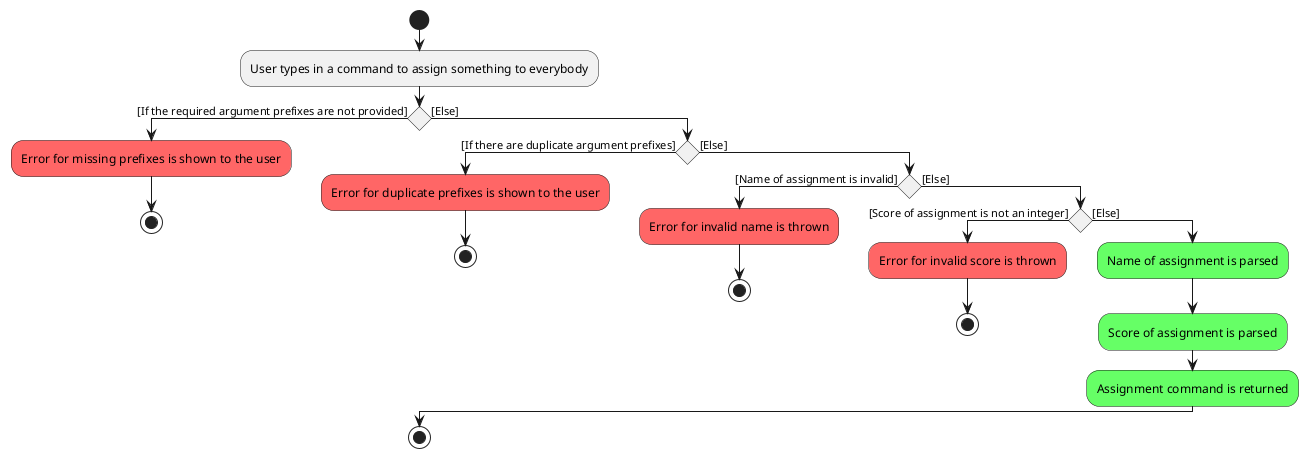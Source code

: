 @startuml
'https://plantuml.com/activity-diagram-beta

start
:User types in a command to assign something to everybody;

if () then ([If the required argument prefixes are not provided])
    #FF6666:Error for missing prefixes is shown to the user;
    stop
else ([Else])
    if () then ([If there are duplicate argument prefixes])
        #FF6666:Error for duplicate prefixes is shown to the user;
        stop
    else ([Else])
        if () then ([Name of assignment is invalid])
            #FF6666:Error for invalid name is thrown;
            stop
        else ([Else])
            if () then ([Score of assignment is not an integer])
                #FF6666:Error for invalid score is thrown;
                stop
            else ([Else])
                #66FF66:Name of assignment is parsed;
                #66FF66:Score of assignment is parsed;
                #66FF66:Assignment command is returned;
            endif
        endif
    endif
endif

stop
@enduml
